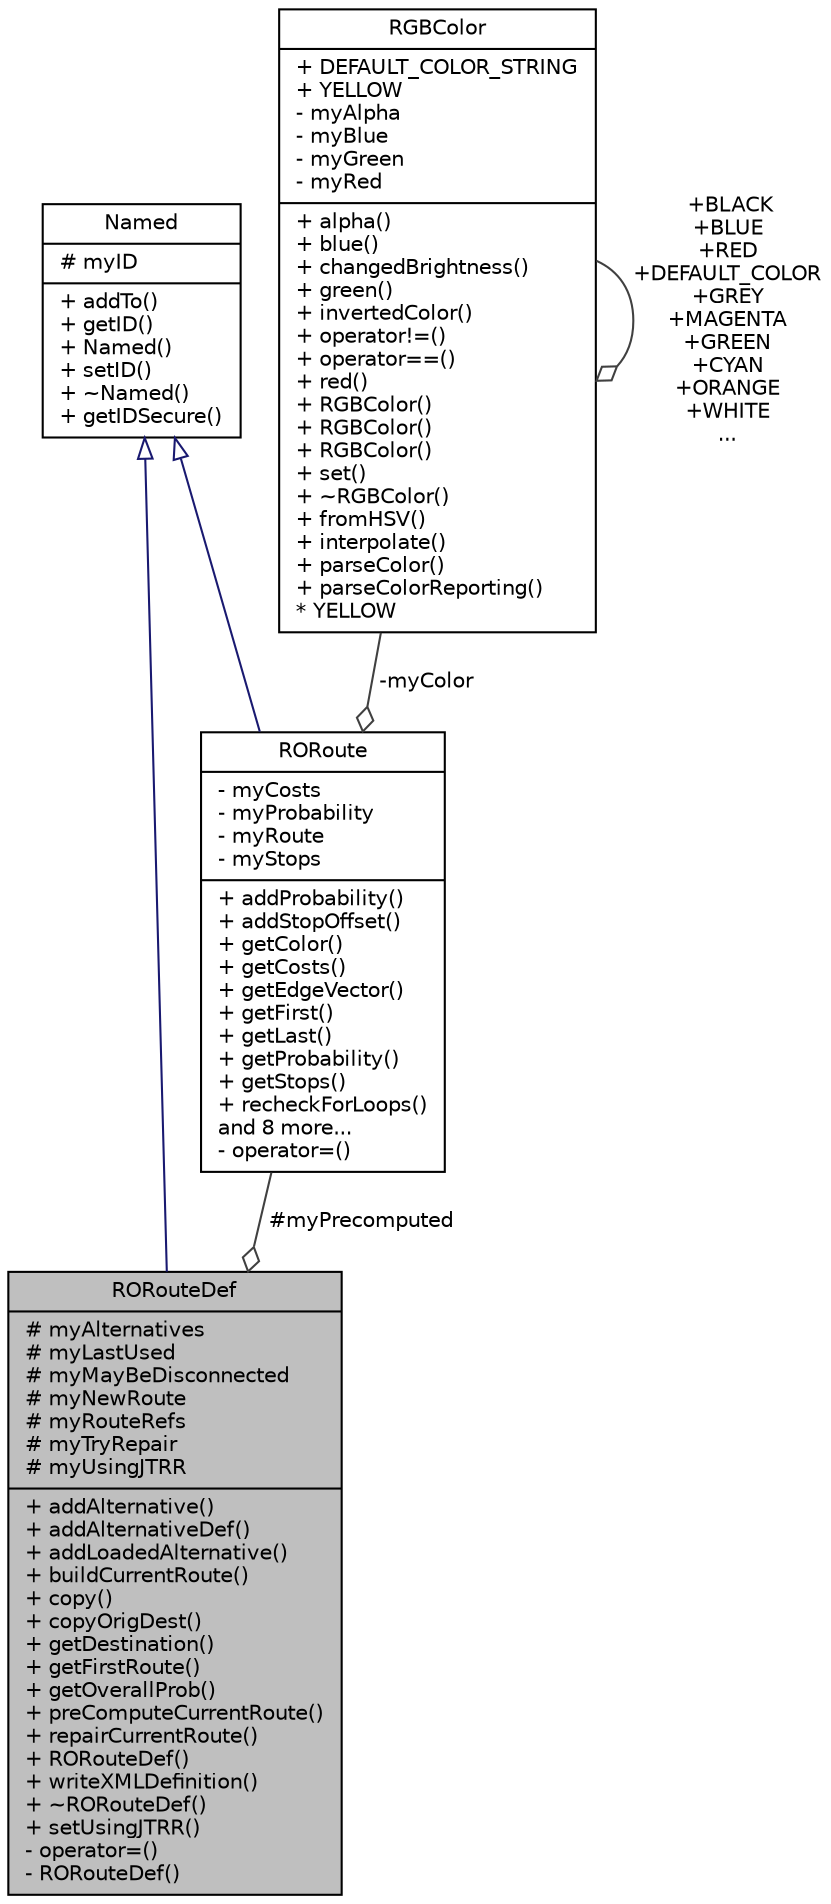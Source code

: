digraph "RORouteDef"
{
  edge [fontname="Helvetica",fontsize="10",labelfontname="Helvetica",labelfontsize="10"];
  node [fontname="Helvetica",fontsize="10",shape=record];
  Node2 [label="{RORouteDef\n|# myAlternatives\l# myLastUsed\l# myMayBeDisconnected\l# myNewRoute\l# myRouteRefs\l# myTryRepair\l# myUsingJTRR\l|+ addAlternative()\l+ addAlternativeDef()\l+ addLoadedAlternative()\l+ buildCurrentRoute()\l+ copy()\l+ copyOrigDest()\l+ getDestination()\l+ getFirstRoute()\l+ getOverallProb()\l+ preComputeCurrentRoute()\l+ repairCurrentRoute()\l+ RORouteDef()\l+ writeXMLDefinition()\l+ ~RORouteDef()\l+ setUsingJTRR()\l- operator=()\l- RORouteDef()\l}",height=0.2,width=0.4,color="black", fillcolor="grey75", style="filled", fontcolor="black"];
  Node3 -> Node2 [dir="back",color="midnightblue",fontsize="10",style="solid",arrowtail="onormal",fontname="Helvetica"];
  Node3 [label="{Named\n|# myID\l|+ addTo()\l+ getID()\l+ Named()\l+ setID()\l+ ~Named()\l+ getIDSecure()\l}",height=0.2,width=0.4,color="black", fillcolor="white", style="filled",URL="$d5/dbf/class_named.html",tooltip="Base class for objects which have an id. "];
  Node4 -> Node2 [color="grey25",fontsize="10",style="solid",label=" #myPrecomputed" ,arrowhead="odiamond",fontname="Helvetica"];
  Node4 [label="{RORoute\n|- myCosts\l- myProbability\l- myRoute\l- myStops\l|+ addProbability()\l+ addStopOffset()\l+ getColor()\l+ getCosts()\l+ getEdgeVector()\l+ getFirst()\l+ getLast()\l+ getProbability()\l+ getStops()\l+ recheckForLoops()\land 8 more...\l- operator=()\l}",height=0.2,width=0.4,color="black", fillcolor="white", style="filled",URL="$de/dcc/class_r_o_route.html",tooltip="A complete router&#39;s route. "];
  Node3 -> Node4 [dir="back",color="midnightblue",fontsize="10",style="solid",arrowtail="onormal",fontname="Helvetica"];
  Node5 -> Node4 [color="grey25",fontsize="10",style="solid",label=" -myColor" ,arrowhead="odiamond",fontname="Helvetica"];
  Node5 [label="{RGBColor\n|+ DEFAULT_COLOR_STRING\l+ YELLOW\l- myAlpha\l- myBlue\l- myGreen\l- myRed\l|+ alpha()\l+ blue()\l+ changedBrightness()\l+ green()\l+ invertedColor()\l+ operator!=()\l+ operator==()\l+ red()\l+ RGBColor()\l+ RGBColor()\l+ RGBColor()\l+ set()\l+ ~RGBColor()\l+ fromHSV()\l+ interpolate()\l+ parseColor()\l+ parseColorReporting()\l* YELLOW\l}",height=0.2,width=0.4,color="black", fillcolor="white", style="filled",URL="$da/da9/class_r_g_b_color.html"];
  Node5 -> Node5 [color="grey25",fontsize="10",style="solid",label=" +BLACK\n+BLUE\n+RED\n+DEFAULT_COLOR\n+GREY\n+MAGENTA\n+GREEN\n+CYAN\n+ORANGE\n+WHITE\n..." ,arrowhead="odiamond",fontname="Helvetica"];
}
